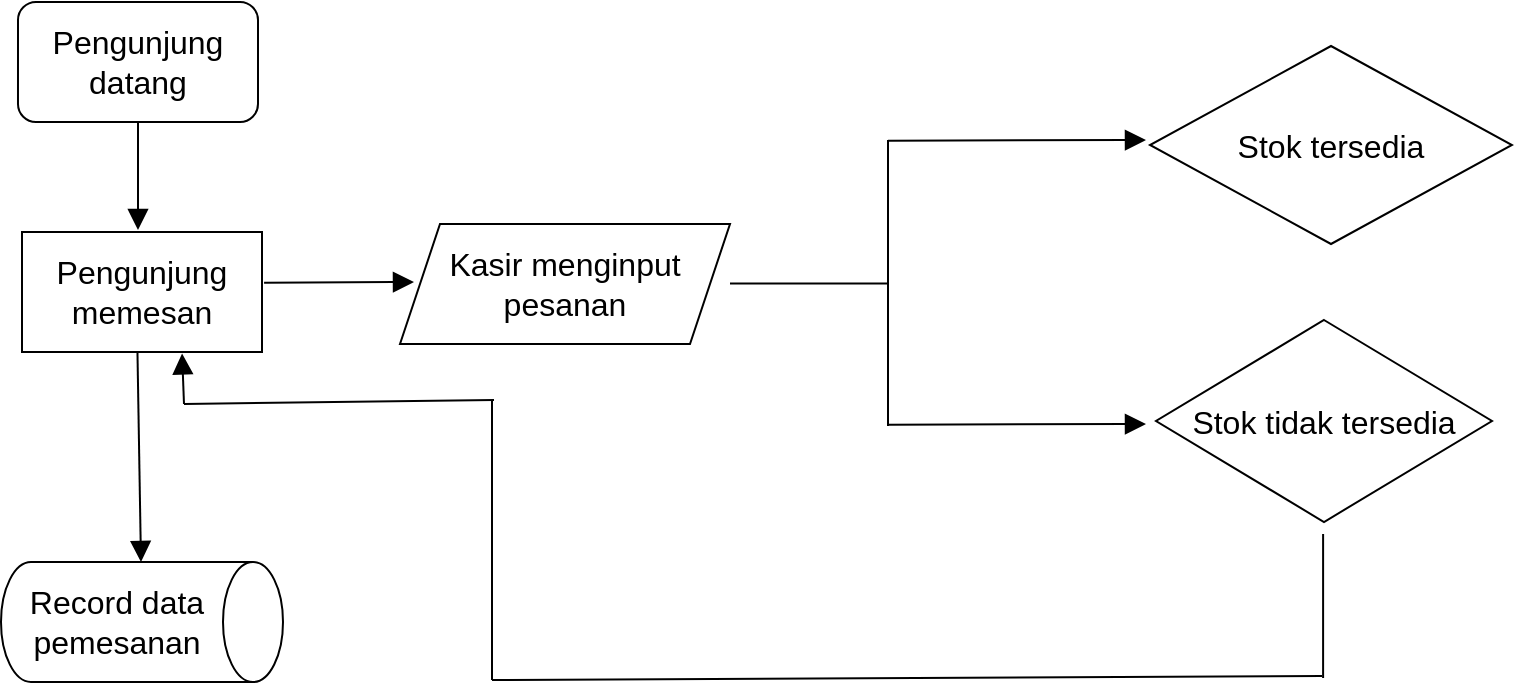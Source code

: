 <mxfile version="22.1.18" type="github">
  <diagram name="Halaman-1" id="X39AGLeUEUcifDFqh_xV">
    <mxGraphModel dx="977" dy="950" grid="0" gridSize="10" guides="1" tooltips="1" connect="1" arrows="1" fold="1" page="0" pageScale="1" pageWidth="827" pageHeight="1169" math="0" shadow="0">
      <root>
        <mxCell id="0" />
        <mxCell id="1" parent="0" />
        <mxCell id="WXR1SgdqpgOzqqLkaA0c-1" value="Pengunjung&lt;br&gt;datang" style="rounded=1;whiteSpace=wrap;html=1;fontSize=16;" vertex="1" parent="1">
          <mxGeometry x="144" y="-284" width="120" height="60" as="geometry" />
        </mxCell>
        <mxCell id="WXR1SgdqpgOzqqLkaA0c-3" value="Pengunjung&lt;br&gt;memesan" style="rounded=0;whiteSpace=wrap;html=1;fontSize=16;" vertex="1" parent="1">
          <mxGeometry x="146" y="-169" width="120" height="60" as="geometry" />
        </mxCell>
        <mxCell id="WXR1SgdqpgOzqqLkaA0c-6" value="Record data pemesanan" style="shape=cylinder3;whiteSpace=wrap;html=1;boundedLbl=1;backgroundOutline=1;size=15;fontSize=16;direction=south;" vertex="1" parent="1">
          <mxGeometry x="135.5" y="-4" width="141" height="60" as="geometry" />
        </mxCell>
        <mxCell id="WXR1SgdqpgOzqqLkaA0c-7" value="" style="html=1;verticalAlign=bottom;labelBackgroundColor=none;endArrow=block;endFill=1;rounded=0;fontSize=12;startSize=8;endSize=8;curved=1;exitX=0.5;exitY=1;exitDx=0;exitDy=0;" edge="1" parent="1" source="WXR1SgdqpgOzqqLkaA0c-1">
          <mxGeometry width="160" relative="1" as="geometry">
            <mxPoint x="204" y="-141" as="sourcePoint" />
            <mxPoint x="204" y="-170" as="targetPoint" />
          </mxGeometry>
        </mxCell>
        <mxCell id="WXR1SgdqpgOzqqLkaA0c-8" value="" style="html=1;verticalAlign=bottom;labelBackgroundColor=none;endArrow=block;endFill=1;rounded=0;fontSize=12;startSize=8;endSize=8;curved=1;exitX=0.5;exitY=1;exitDx=0;exitDy=0;" edge="1" parent="1" target="WXR1SgdqpgOzqqLkaA0c-6">
          <mxGeometry width="160" relative="1" as="geometry">
            <mxPoint x="203.73" y="-109" as="sourcePoint" />
            <mxPoint x="203.73" y="-55" as="targetPoint" />
          </mxGeometry>
        </mxCell>
        <mxCell id="WXR1SgdqpgOzqqLkaA0c-9" value="" style="html=1;verticalAlign=bottom;labelBackgroundColor=none;endArrow=block;endFill=1;rounded=0;fontSize=12;startSize=8;endSize=8;curved=1;exitX=1.017;exitY=0.422;exitDx=0;exitDy=0;exitPerimeter=0;" edge="1" parent="1">
          <mxGeometry width="160" relative="1" as="geometry">
            <mxPoint x="267.04" y="-143.68" as="sourcePoint" />
            <mxPoint x="342" y="-144" as="targetPoint" />
          </mxGeometry>
        </mxCell>
        <mxCell id="WXR1SgdqpgOzqqLkaA0c-10" value="Kasir menginput pesanan" style="shape=parallelogram;perimeter=parallelogramPerimeter;whiteSpace=wrap;html=1;fixedSize=1;fontSize=16;" vertex="1" parent="1">
          <mxGeometry x="335" y="-173" width="165" height="60" as="geometry" />
        </mxCell>
        <mxCell id="WXR1SgdqpgOzqqLkaA0c-11" value="" style="endArrow=none;html=1;rounded=0;fontSize=12;startSize=8;endSize=8;curved=1;" edge="1" parent="1">
          <mxGeometry width="50" height="50" relative="1" as="geometry">
            <mxPoint x="500" y="-143.27" as="sourcePoint" />
            <mxPoint x="579" y="-143.27" as="targetPoint" />
          </mxGeometry>
        </mxCell>
        <mxCell id="WXR1SgdqpgOzqqLkaA0c-12" value="" style="endArrow=none;html=1;rounded=0;fontSize=12;startSize=8;endSize=8;curved=1;" edge="1" parent="1">
          <mxGeometry width="50" height="50" relative="1" as="geometry">
            <mxPoint x="579" y="-143" as="sourcePoint" />
            <mxPoint x="579" y="-215" as="targetPoint" />
          </mxGeometry>
        </mxCell>
        <mxCell id="WXR1SgdqpgOzqqLkaA0c-13" value="" style="endArrow=none;html=1;rounded=0;fontSize=12;startSize=8;endSize=8;curved=1;" edge="1" parent="1">
          <mxGeometry width="50" height="50" relative="1" as="geometry">
            <mxPoint x="579" y="-72" as="sourcePoint" />
            <mxPoint x="579" y="-144" as="targetPoint" />
          </mxGeometry>
        </mxCell>
        <mxCell id="WXR1SgdqpgOzqqLkaA0c-14" value="" style="html=1;verticalAlign=bottom;labelBackgroundColor=none;endArrow=block;endFill=1;rounded=0;fontSize=12;startSize=8;endSize=8;curved=1;exitX=1.017;exitY=0.422;exitDx=0;exitDy=0;exitPerimeter=0;" edge="1" parent="1">
          <mxGeometry width="160" relative="1" as="geometry">
            <mxPoint x="579" y="-72.68" as="sourcePoint" />
            <mxPoint x="708" y="-73" as="targetPoint" />
          </mxGeometry>
        </mxCell>
        <mxCell id="WXR1SgdqpgOzqqLkaA0c-15" value="" style="html=1;verticalAlign=bottom;labelBackgroundColor=none;endArrow=block;endFill=1;rounded=0;fontSize=12;startSize=8;endSize=8;curved=1;exitX=1.017;exitY=0.422;exitDx=0;exitDy=0;exitPerimeter=0;" edge="1" parent="1">
          <mxGeometry width="160" relative="1" as="geometry">
            <mxPoint x="579" y="-214.68" as="sourcePoint" />
            <mxPoint x="708" y="-215" as="targetPoint" />
          </mxGeometry>
        </mxCell>
        <mxCell id="WXR1SgdqpgOzqqLkaA0c-16" value="Stok tersedia" style="rhombus;whiteSpace=wrap;html=1;fontSize=16;" vertex="1" parent="1">
          <mxGeometry x="710" y="-262" width="181" height="99" as="geometry" />
        </mxCell>
        <mxCell id="WXR1SgdqpgOzqqLkaA0c-17" value="Stok tidak tersedia" style="rhombus;whiteSpace=wrap;html=1;fontSize=16;" vertex="1" parent="1">
          <mxGeometry x="713" y="-125" width="168" height="101" as="geometry" />
        </mxCell>
        <mxCell id="WXR1SgdqpgOzqqLkaA0c-19" value="" style="endArrow=none;html=1;rounded=0;fontSize=12;startSize=8;endSize=8;curved=1;" edge="1" parent="1">
          <mxGeometry width="50" height="50" relative="1" as="geometry">
            <mxPoint x="796.55" y="54" as="sourcePoint" />
            <mxPoint x="796.55" y="-18" as="targetPoint" />
          </mxGeometry>
        </mxCell>
        <mxCell id="WXR1SgdqpgOzqqLkaA0c-21" value="" style="endArrow=none;html=1;rounded=0;fontSize=12;startSize=8;endSize=8;curved=1;" edge="1" parent="1">
          <mxGeometry width="50" height="50" relative="1" as="geometry">
            <mxPoint x="381" y="55" as="sourcePoint" />
            <mxPoint x="796" y="53" as="targetPoint" />
          </mxGeometry>
        </mxCell>
        <mxCell id="WXR1SgdqpgOzqqLkaA0c-22" value="" style="endArrow=none;html=1;rounded=0;fontSize=12;startSize=8;endSize=8;curved=1;" edge="1" parent="1">
          <mxGeometry width="50" height="50" relative="1" as="geometry">
            <mxPoint x="381" y="55" as="sourcePoint" />
            <mxPoint x="381" y="-85" as="targetPoint" />
          </mxGeometry>
        </mxCell>
        <mxCell id="WXR1SgdqpgOzqqLkaA0c-23" value="" style="html=1;verticalAlign=bottom;labelBackgroundColor=none;endArrow=block;endFill=1;rounded=0;fontSize=12;startSize=8;endSize=8;curved=1;entryX=0.667;entryY=1.012;entryDx=0;entryDy=0;entryPerimeter=0;" edge="1" parent="1" target="WXR1SgdqpgOzqqLkaA0c-3">
          <mxGeometry width="160" relative="1" as="geometry">
            <mxPoint x="227" y="-83" as="sourcePoint" />
            <mxPoint x="439.366" y="-109" as="targetPoint" />
          </mxGeometry>
        </mxCell>
        <mxCell id="WXR1SgdqpgOzqqLkaA0c-24" value="" style="endArrow=none;html=1;rounded=0;fontSize=12;startSize=8;endSize=8;curved=1;" edge="1" parent="1">
          <mxGeometry width="50" height="50" relative="1" as="geometry">
            <mxPoint x="382" y="-85" as="sourcePoint" />
            <mxPoint x="227" y="-83" as="targetPoint" />
          </mxGeometry>
        </mxCell>
      </root>
    </mxGraphModel>
  </diagram>
</mxfile>
